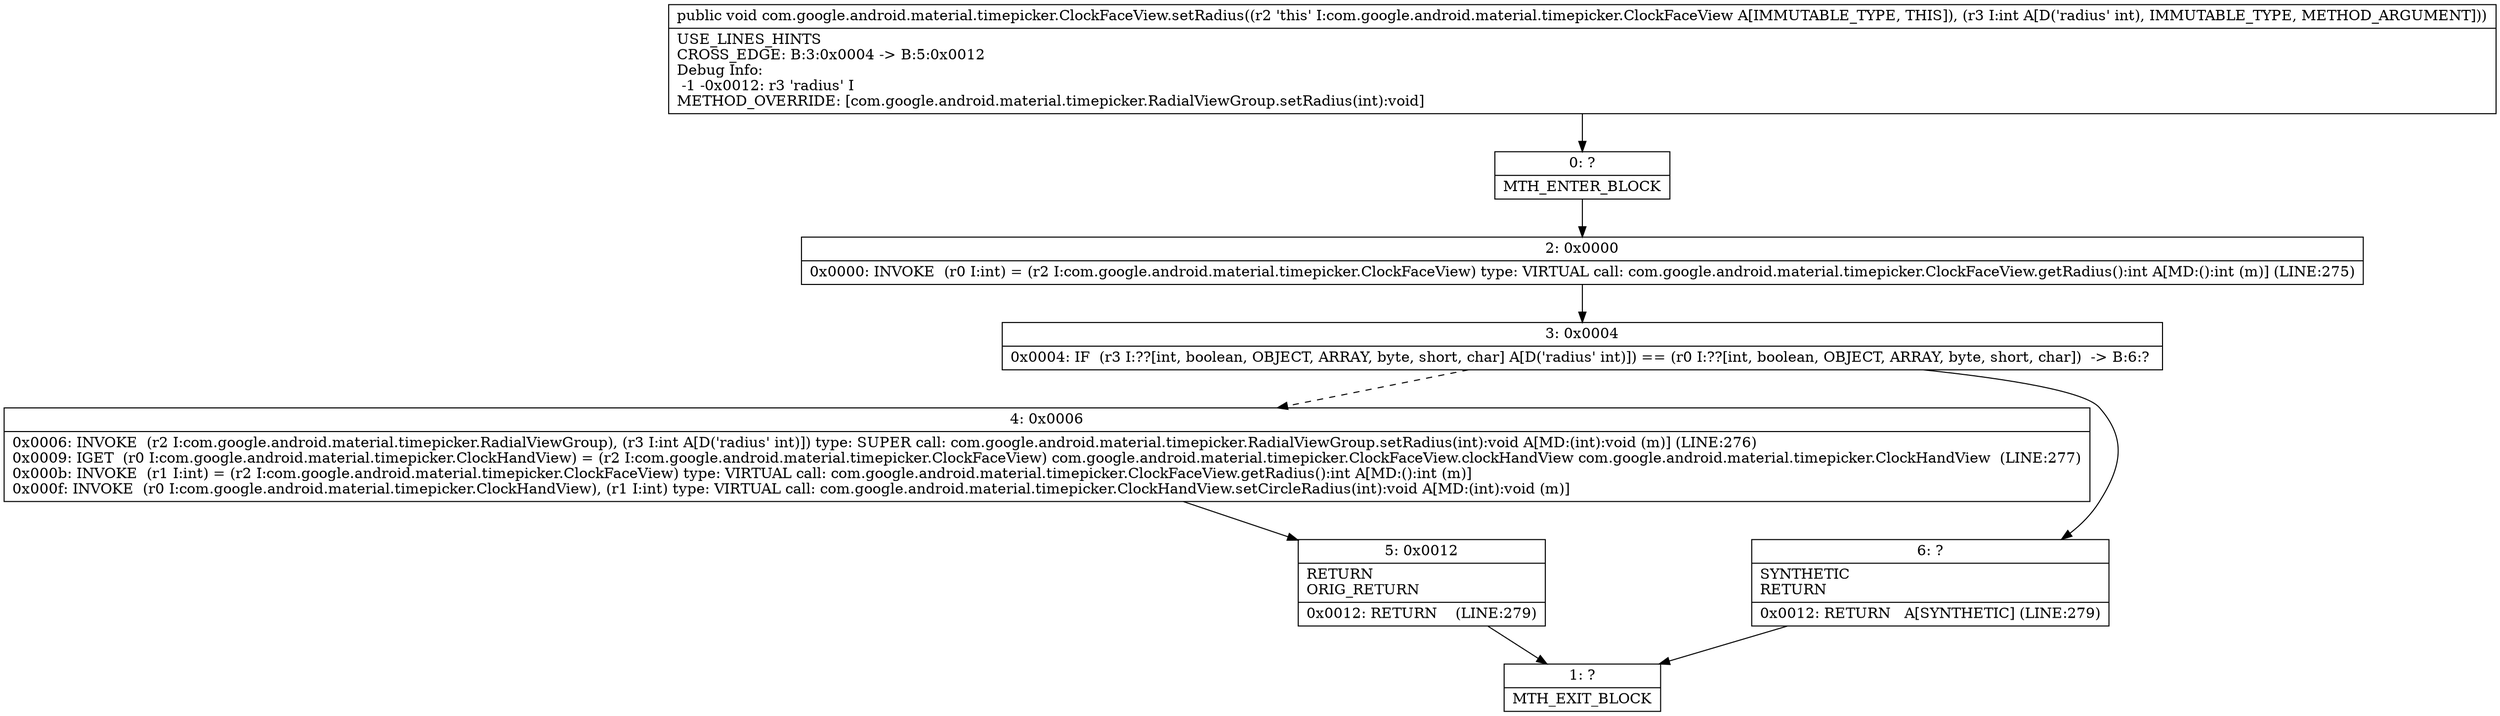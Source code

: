 digraph "CFG forcom.google.android.material.timepicker.ClockFaceView.setRadius(I)V" {
Node_0 [shape=record,label="{0\:\ ?|MTH_ENTER_BLOCK\l}"];
Node_2 [shape=record,label="{2\:\ 0x0000|0x0000: INVOKE  (r0 I:int) = (r2 I:com.google.android.material.timepicker.ClockFaceView) type: VIRTUAL call: com.google.android.material.timepicker.ClockFaceView.getRadius():int A[MD:():int (m)] (LINE:275)\l}"];
Node_3 [shape=record,label="{3\:\ 0x0004|0x0004: IF  (r3 I:??[int, boolean, OBJECT, ARRAY, byte, short, char] A[D('radius' int)]) == (r0 I:??[int, boolean, OBJECT, ARRAY, byte, short, char])  \-\> B:6:? \l}"];
Node_4 [shape=record,label="{4\:\ 0x0006|0x0006: INVOKE  (r2 I:com.google.android.material.timepicker.RadialViewGroup), (r3 I:int A[D('radius' int)]) type: SUPER call: com.google.android.material.timepicker.RadialViewGroup.setRadius(int):void A[MD:(int):void (m)] (LINE:276)\l0x0009: IGET  (r0 I:com.google.android.material.timepicker.ClockHandView) = (r2 I:com.google.android.material.timepicker.ClockFaceView) com.google.android.material.timepicker.ClockFaceView.clockHandView com.google.android.material.timepicker.ClockHandView  (LINE:277)\l0x000b: INVOKE  (r1 I:int) = (r2 I:com.google.android.material.timepicker.ClockFaceView) type: VIRTUAL call: com.google.android.material.timepicker.ClockFaceView.getRadius():int A[MD:():int (m)]\l0x000f: INVOKE  (r0 I:com.google.android.material.timepicker.ClockHandView), (r1 I:int) type: VIRTUAL call: com.google.android.material.timepicker.ClockHandView.setCircleRadius(int):void A[MD:(int):void (m)]\l}"];
Node_5 [shape=record,label="{5\:\ 0x0012|RETURN\lORIG_RETURN\l|0x0012: RETURN    (LINE:279)\l}"];
Node_1 [shape=record,label="{1\:\ ?|MTH_EXIT_BLOCK\l}"];
Node_6 [shape=record,label="{6\:\ ?|SYNTHETIC\lRETURN\l|0x0012: RETURN   A[SYNTHETIC] (LINE:279)\l}"];
MethodNode[shape=record,label="{public void com.google.android.material.timepicker.ClockFaceView.setRadius((r2 'this' I:com.google.android.material.timepicker.ClockFaceView A[IMMUTABLE_TYPE, THIS]), (r3 I:int A[D('radius' int), IMMUTABLE_TYPE, METHOD_ARGUMENT]))  | USE_LINES_HINTS\lCROSS_EDGE: B:3:0x0004 \-\> B:5:0x0012\lDebug Info:\l  \-1 \-0x0012: r3 'radius' I\lMETHOD_OVERRIDE: [com.google.android.material.timepicker.RadialViewGroup.setRadius(int):void]\l}"];
MethodNode -> Node_0;Node_0 -> Node_2;
Node_2 -> Node_3;
Node_3 -> Node_4[style=dashed];
Node_3 -> Node_6;
Node_4 -> Node_5;
Node_5 -> Node_1;
Node_6 -> Node_1;
}

